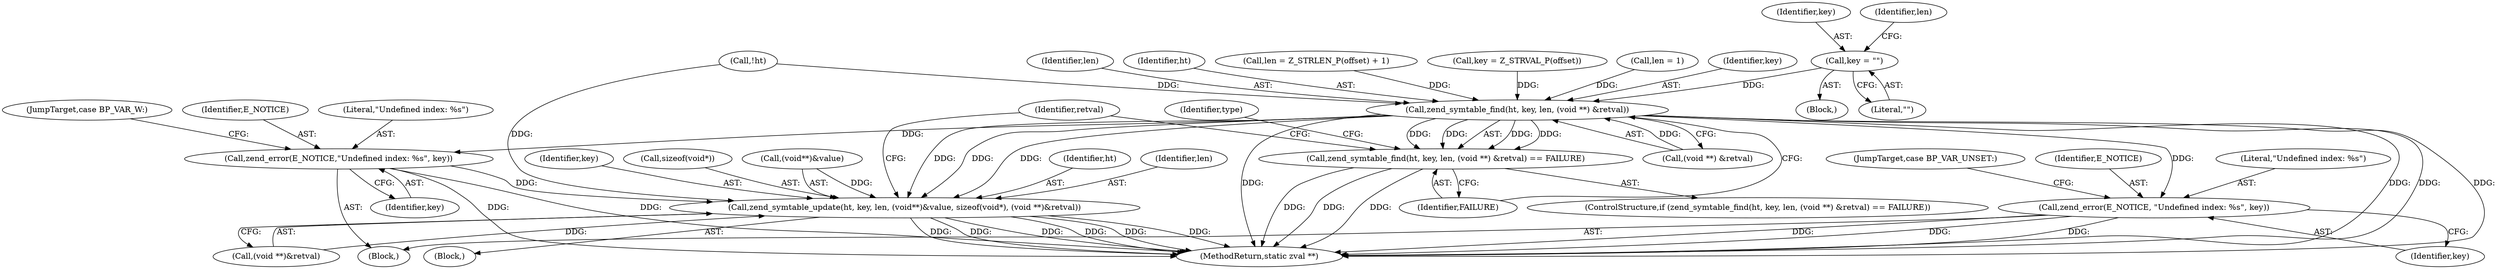 digraph "0_php-src_ecb7f58a069be0dec4a6131b6351a761f808f22e?w=1_0@pointer" {
"1000216" [label="(Call,key = \"\")"];
"1000163" [label="(Call,zend_symtable_find(ht, key, len, (void **) &retval))"];
"1000162" [label="(Call,zend_symtable_find(ht, key, len, (void **) &retval) == FAILURE)"];
"1000177" [label="(Call,zend_error(E_NOTICE, \"Undefined index: %s\", key))"];
"1000190" [label="(Call,zend_error(E_NOTICE,\"Undefined index: %s\", key))"];
"1000199" [label="(Call,zend_symtable_update(ht, key, len, (void**)&value, sizeof(void*), (void **)&retval))"];
"1000192" [label="(Literal,\"Undefined index: %s\")"];
"1000174" [label="(Identifier,type)"];
"1000209" [label="(Call,(void **)&retval)"];
"1000163" [label="(Call,zend_symtable_find(ht, key, len, (void **) &retval))"];
"1000199" [label="(Call,zend_symtable_update(ht, key, len, (void**)&value, sizeof(void*), (void **)&retval))"];
"1000194" [label="(JumpTarget,case BP_VAR_W:)"];
"1000175" [label="(Block,)"];
"1000190" [label="(Call,zend_error(E_NOTICE,\"Undefined index: %s\", key))"];
"1000324" [label="(MethodReturn,static zval **)"];
"1000178" [label="(Identifier,E_NOTICE)"];
"1000200" [label="(Identifier,ht)"];
"1000193" [label="(Identifier,key)"];
"1000150" [label="(Call,key = Z_STRVAL_P(offset))"];
"1000177" [label="(Call,zend_error(E_NOTICE, \"Undefined index: %s\", key))"];
"1000219" [label="(Call,len = 1)"];
"1000179" [label="(Literal,\"Undefined index: %s\")"];
"1000181" [label="(JumpTarget,case BP_VAR_UNSET:)"];
"1000214" [label="(Identifier,retval)"];
"1000195" [label="(Block,)"];
"1000171" [label="(Identifier,FAILURE)"];
"1000216" [label="(Call,key = \"\")"];
"1000162" [label="(Call,zend_symtable_find(ht, key, len, (void **) &retval) == FAILURE)"];
"1000191" [label="(Identifier,E_NOTICE)"];
"1000165" [label="(Identifier,key)"];
"1000202" [label="(Identifier,len)"];
"1000201" [label="(Identifier,key)"];
"1000116" [label="(Call,!ht)"];
"1000161" [label="(ControlStructure,if (zend_symtable_find(ht, key, len, (void **) &retval) == FAILURE))"];
"1000166" [label="(Identifier,len)"];
"1000217" [label="(Identifier,key)"];
"1000164" [label="(Identifier,ht)"];
"1000148" [label="(Block,)"];
"1000180" [label="(Identifier,key)"];
"1000220" [label="(Identifier,len)"];
"1000207" [label="(Call,sizeof(void*))"];
"1000203" [label="(Call,(void**)&value)"];
"1000154" [label="(Call,len = Z_STRLEN_P(offset) + 1)"];
"1000167" [label="(Call,(void **) &retval)"];
"1000218" [label="(Literal,\"\")"];
"1000216" -> "1000148"  [label="AST: "];
"1000216" -> "1000218"  [label="CFG: "];
"1000217" -> "1000216"  [label="AST: "];
"1000218" -> "1000216"  [label="AST: "];
"1000220" -> "1000216"  [label="CFG: "];
"1000216" -> "1000163"  [label="DDG: "];
"1000163" -> "1000162"  [label="AST: "];
"1000163" -> "1000167"  [label="CFG: "];
"1000164" -> "1000163"  [label="AST: "];
"1000165" -> "1000163"  [label="AST: "];
"1000166" -> "1000163"  [label="AST: "];
"1000167" -> "1000163"  [label="AST: "];
"1000171" -> "1000163"  [label="CFG: "];
"1000163" -> "1000324"  [label="DDG: "];
"1000163" -> "1000324"  [label="DDG: "];
"1000163" -> "1000324"  [label="DDG: "];
"1000163" -> "1000324"  [label="DDG: "];
"1000163" -> "1000162"  [label="DDG: "];
"1000163" -> "1000162"  [label="DDG: "];
"1000163" -> "1000162"  [label="DDG: "];
"1000163" -> "1000162"  [label="DDG: "];
"1000116" -> "1000163"  [label="DDG: "];
"1000150" -> "1000163"  [label="DDG: "];
"1000154" -> "1000163"  [label="DDG: "];
"1000219" -> "1000163"  [label="DDG: "];
"1000167" -> "1000163"  [label="DDG: "];
"1000163" -> "1000177"  [label="DDG: "];
"1000163" -> "1000190"  [label="DDG: "];
"1000163" -> "1000199"  [label="DDG: "];
"1000163" -> "1000199"  [label="DDG: "];
"1000163" -> "1000199"  [label="DDG: "];
"1000162" -> "1000161"  [label="AST: "];
"1000162" -> "1000171"  [label="CFG: "];
"1000171" -> "1000162"  [label="AST: "];
"1000174" -> "1000162"  [label="CFG: "];
"1000214" -> "1000162"  [label="CFG: "];
"1000162" -> "1000324"  [label="DDG: "];
"1000162" -> "1000324"  [label="DDG: "];
"1000162" -> "1000324"  [label="DDG: "];
"1000177" -> "1000175"  [label="AST: "];
"1000177" -> "1000180"  [label="CFG: "];
"1000178" -> "1000177"  [label="AST: "];
"1000179" -> "1000177"  [label="AST: "];
"1000180" -> "1000177"  [label="AST: "];
"1000181" -> "1000177"  [label="CFG: "];
"1000177" -> "1000324"  [label="DDG: "];
"1000177" -> "1000324"  [label="DDG: "];
"1000177" -> "1000324"  [label="DDG: "];
"1000190" -> "1000175"  [label="AST: "];
"1000190" -> "1000193"  [label="CFG: "];
"1000191" -> "1000190"  [label="AST: "];
"1000192" -> "1000190"  [label="AST: "];
"1000193" -> "1000190"  [label="AST: "];
"1000194" -> "1000190"  [label="CFG: "];
"1000190" -> "1000324"  [label="DDG: "];
"1000190" -> "1000324"  [label="DDG: "];
"1000190" -> "1000199"  [label="DDG: "];
"1000199" -> "1000195"  [label="AST: "];
"1000199" -> "1000209"  [label="CFG: "];
"1000200" -> "1000199"  [label="AST: "];
"1000201" -> "1000199"  [label="AST: "];
"1000202" -> "1000199"  [label="AST: "];
"1000203" -> "1000199"  [label="AST: "];
"1000207" -> "1000199"  [label="AST: "];
"1000209" -> "1000199"  [label="AST: "];
"1000214" -> "1000199"  [label="CFG: "];
"1000199" -> "1000324"  [label="DDG: "];
"1000199" -> "1000324"  [label="DDG: "];
"1000199" -> "1000324"  [label="DDG: "];
"1000199" -> "1000324"  [label="DDG: "];
"1000199" -> "1000324"  [label="DDG: "];
"1000199" -> "1000324"  [label="DDG: "];
"1000116" -> "1000199"  [label="DDG: "];
"1000203" -> "1000199"  [label="DDG: "];
"1000209" -> "1000199"  [label="DDG: "];
}
